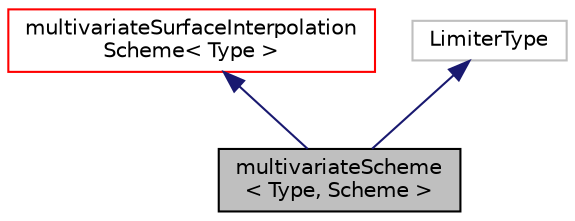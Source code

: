 digraph "multivariateScheme&lt; Type, Scheme &gt;"
{
  bgcolor="transparent";
  edge [fontname="Helvetica",fontsize="10",labelfontname="Helvetica",labelfontsize="10"];
  node [fontname="Helvetica",fontsize="10",shape=record];
  Node4 [label="multivariateScheme\l\< Type, Scheme \>",height=0.2,width=0.4,color="black", fillcolor="grey75", style="filled", fontcolor="black"];
  Node5 -> Node4 [dir="back",color="midnightblue",fontsize="10",style="solid",fontname="Helvetica"];
  Node5 [label="multivariateSurfaceInterpolation\lScheme\< Type \>",height=0.2,width=0.4,color="red",URL="$a23945.html",tooltip="Abstract base class for multi-variate surface interpolation schemes. "];
  Node7 -> Node4 [dir="back",color="midnightblue",fontsize="10",style="solid",fontname="Helvetica"];
  Node7 [label="LimiterType",height=0.2,width=0.4,color="grey75"];
}
